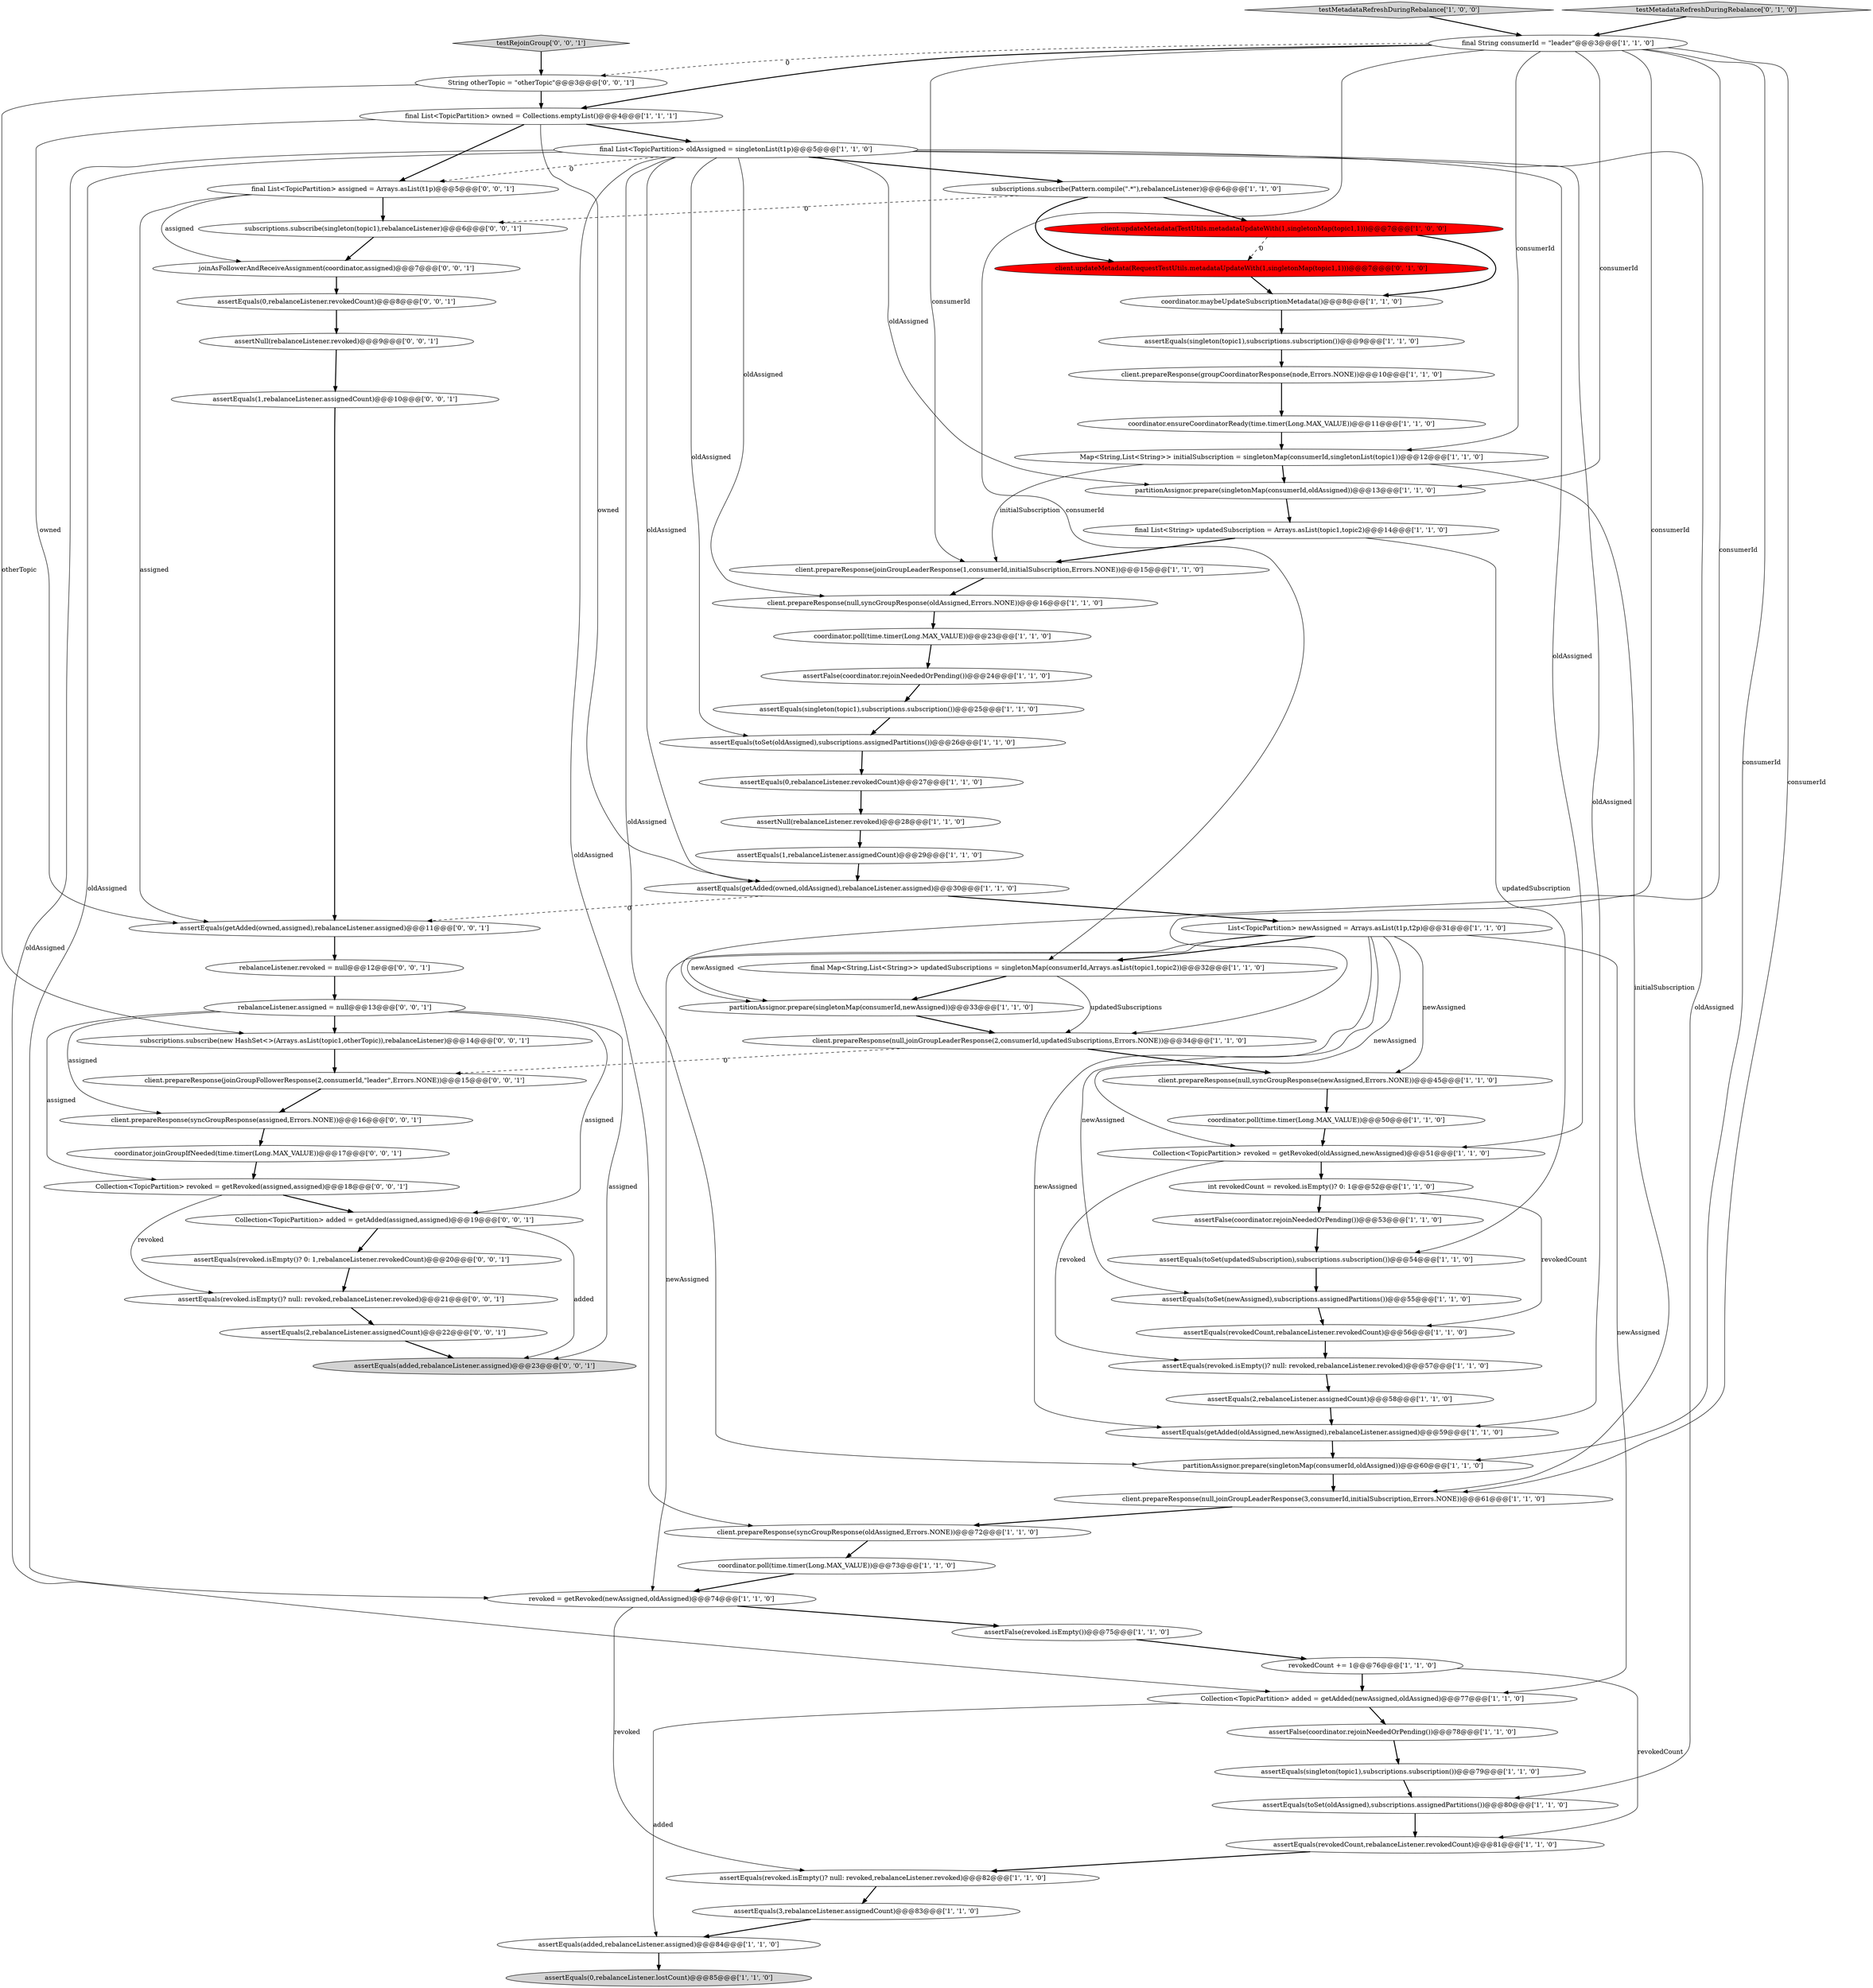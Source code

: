 digraph {
19 [style = filled, label = "assertEquals(revokedCount,rebalanceListener.revokedCount)@@@81@@@['1', '1', '0']", fillcolor = white, shape = ellipse image = "AAA0AAABBB1BBB"];
20 [style = filled, label = "coordinator.ensureCoordinatorReady(time.timer(Long.MAX_VALUE))@@@11@@@['1', '1', '0']", fillcolor = white, shape = ellipse image = "AAA0AAABBB1BBB"];
31 [style = filled, label = "assertEquals(added,rebalanceListener.assigned)@@@84@@@['1', '1', '0']", fillcolor = white, shape = ellipse image = "AAA0AAABBB1BBB"];
46 [style = filled, label = "assertEquals(getAdded(owned,oldAssigned),rebalanceListener.assigned)@@@30@@@['1', '1', '0']", fillcolor = white, shape = ellipse image = "AAA0AAABBB1BBB"];
9 [style = filled, label = "Map<String,List<String>> initialSubscription = singletonMap(consumerId,singletonList(topic1))@@@12@@@['1', '1', '0']", fillcolor = white, shape = ellipse image = "AAA0AAABBB1BBB"];
21 [style = filled, label = "assertEquals(3,rebalanceListener.assignedCount)@@@83@@@['1', '1', '0']", fillcolor = white, shape = ellipse image = "AAA0AAABBB1BBB"];
38 [style = filled, label = "testMetadataRefreshDuringRebalance['1', '0', '0']", fillcolor = lightgray, shape = diamond image = "AAA0AAABBB1BBB"];
4 [style = filled, label = "assertEquals(singleton(topic1),subscriptions.subscription())@@@79@@@['1', '1', '0']", fillcolor = white, shape = ellipse image = "AAA0AAABBB1BBB"];
74 [style = filled, label = "Collection<TopicPartition> added = getAdded(assigned,assigned)@@@19@@@['0', '0', '1']", fillcolor = white, shape = ellipse image = "AAA0AAABBB3BBB"];
68 [style = filled, label = "testRejoinGroup['0', '0', '1']", fillcolor = lightgray, shape = diamond image = "AAA0AAABBB3BBB"];
71 [style = filled, label = "rebalanceListener.revoked = null@@@12@@@['0', '0', '1']", fillcolor = white, shape = ellipse image = "AAA0AAABBB3BBB"];
12 [style = filled, label = "assertEquals(toSet(newAssigned),subscriptions.assignedPartitions())@@@55@@@['1', '1', '0']", fillcolor = white, shape = ellipse image = "AAA0AAABBB1BBB"];
45 [style = filled, label = "Collection<TopicPartition> added = getAdded(newAssigned,oldAssigned)@@@77@@@['1', '1', '0']", fillcolor = white, shape = ellipse image = "AAA0AAABBB1BBB"];
35 [style = filled, label = "assertEquals(toSet(updatedSubscription),subscriptions.subscription())@@@54@@@['1', '1', '0']", fillcolor = white, shape = ellipse image = "AAA0AAABBB1BBB"];
40 [style = filled, label = "assertFalse(coordinator.rejoinNeededOrPending())@@@24@@@['1', '1', '0']", fillcolor = white, shape = ellipse image = "AAA0AAABBB1BBB"];
44 [style = filled, label = "assertEquals(revokedCount,rebalanceListener.revokedCount)@@@56@@@['1', '1', '0']", fillcolor = white, shape = ellipse image = "AAA0AAABBB1BBB"];
2 [style = filled, label = "client.prepareResponse(null,joinGroupLeaderResponse(2,consumerId,updatedSubscriptions,Errors.NONE))@@@34@@@['1', '1', '0']", fillcolor = white, shape = ellipse image = "AAA0AAABBB1BBB"];
15 [style = filled, label = "int revokedCount = revoked.isEmpty()? 0: 1@@@52@@@['1', '1', '0']", fillcolor = white, shape = ellipse image = "AAA0AAABBB1BBB"];
72 [style = filled, label = "Collection<TopicPartition> revoked = getRevoked(assigned,assigned)@@@18@@@['0', '0', '1']", fillcolor = white, shape = ellipse image = "AAA0AAABBB3BBB"];
11 [style = filled, label = "assertEquals(toSet(oldAssigned),subscriptions.assignedPartitions())@@@80@@@['1', '1', '0']", fillcolor = white, shape = ellipse image = "AAA0AAABBB1BBB"];
63 [style = filled, label = "joinAsFollowerAndReceiveAssignment(coordinator,assigned)@@@7@@@['0', '0', '1']", fillcolor = white, shape = ellipse image = "AAA0AAABBB3BBB"];
70 [style = filled, label = "assertEquals(revoked.isEmpty()? 0: 1,rebalanceListener.revokedCount)@@@20@@@['0', '0', '1']", fillcolor = white, shape = ellipse image = "AAA0AAABBB3BBB"];
39 [style = filled, label = "client.prepareResponse(null,syncGroupResponse(oldAssigned,Errors.NONE))@@@16@@@['1', '1', '0']", fillcolor = white, shape = ellipse image = "AAA0AAABBB1BBB"];
53 [style = filled, label = "coordinator.poll(time.timer(Long.MAX_VALUE))@@@73@@@['1', '1', '0']", fillcolor = white, shape = ellipse image = "AAA0AAABBB1BBB"];
6 [style = filled, label = "coordinator.maybeUpdateSubscriptionMetadata()@@@8@@@['1', '1', '0']", fillcolor = white, shape = ellipse image = "AAA0AAABBB1BBB"];
57 [style = filled, label = "assertEquals(0,rebalanceListener.revokedCount)@@@8@@@['0', '0', '1']", fillcolor = white, shape = ellipse image = "AAA0AAABBB3BBB"];
66 [style = filled, label = "final List<TopicPartition> assigned = Arrays.asList(t1p)@@@5@@@['0', '0', '1']", fillcolor = white, shape = ellipse image = "AAA0AAABBB3BBB"];
34 [style = filled, label = "assertEquals(0,rebalanceListener.revokedCount)@@@27@@@['1', '1', '0']", fillcolor = white, shape = ellipse image = "AAA0AAABBB1BBB"];
13 [style = filled, label = "assertFalse(coordinator.rejoinNeededOrPending())@@@78@@@['1', '1', '0']", fillcolor = white, shape = ellipse image = "AAA0AAABBB1BBB"];
26 [style = filled, label = "assertFalse(revoked.isEmpty())@@@75@@@['1', '1', '0']", fillcolor = white, shape = ellipse image = "AAA0AAABBB1BBB"];
33 [style = filled, label = "assertEquals(0,rebalanceListener.lostCount)@@@85@@@['1', '1', '0']", fillcolor = lightgray, shape = ellipse image = "AAA0AAABBB1BBB"];
55 [style = filled, label = "client.updateMetadata(RequestTestUtils.metadataUpdateWith(1,singletonMap(topic1,1)))@@@7@@@['0', '1', '0']", fillcolor = red, shape = ellipse image = "AAA1AAABBB2BBB"];
58 [style = filled, label = "client.prepareResponse(joinGroupFollowerResponse(2,consumerId,\"leader\",Errors.NONE))@@@15@@@['0', '0', '1']", fillcolor = white, shape = ellipse image = "AAA0AAABBB3BBB"];
41 [style = filled, label = "assertEquals(revoked.isEmpty()? null: revoked,rebalanceListener.revoked)@@@57@@@['1', '1', '0']", fillcolor = white, shape = ellipse image = "AAA0AAABBB1BBB"];
51 [style = filled, label = "assertEquals(singleton(topic1),subscriptions.subscription())@@@25@@@['1', '1', '0']", fillcolor = white, shape = ellipse image = "AAA0AAABBB1BBB"];
75 [style = filled, label = "rebalanceListener.assigned = null@@@13@@@['0', '0', '1']", fillcolor = white, shape = ellipse image = "AAA0AAABBB3BBB"];
54 [style = filled, label = "testMetadataRefreshDuringRebalance['0', '1', '0']", fillcolor = lightgray, shape = diamond image = "AAA0AAABBB2BBB"];
17 [style = filled, label = "partitionAssignor.prepare(singletonMap(consumerId,oldAssigned))@@@13@@@['1', '1', '0']", fillcolor = white, shape = ellipse image = "AAA0AAABBB1BBB"];
18 [style = filled, label = "client.prepareResponse(joinGroupLeaderResponse(1,consumerId,initialSubscription,Errors.NONE))@@@15@@@['1', '1', '0']", fillcolor = white, shape = ellipse image = "AAA0AAABBB1BBB"];
65 [style = filled, label = "client.prepareResponse(syncGroupResponse(assigned,Errors.NONE))@@@16@@@['0', '0', '1']", fillcolor = white, shape = ellipse image = "AAA0AAABBB3BBB"];
56 [style = filled, label = "assertEquals(2,rebalanceListener.assignedCount)@@@22@@@['0', '0', '1']", fillcolor = white, shape = ellipse image = "AAA0AAABBB3BBB"];
5 [style = filled, label = "assertNull(rebalanceListener.revoked)@@@28@@@['1', '1', '0']", fillcolor = white, shape = ellipse image = "AAA0AAABBB1BBB"];
23 [style = filled, label = "Collection<TopicPartition> revoked = getRevoked(oldAssigned,newAssigned)@@@51@@@['1', '1', '0']", fillcolor = white, shape = ellipse image = "AAA0AAABBB1BBB"];
67 [style = filled, label = "assertEquals(getAdded(owned,assigned),rebalanceListener.assigned)@@@11@@@['0', '0', '1']", fillcolor = white, shape = ellipse image = "AAA0AAABBB3BBB"];
48 [style = filled, label = "client.updateMetadata(TestUtils.metadataUpdateWith(1,singletonMap(topic1,1)))@@@7@@@['1', '0', '0']", fillcolor = red, shape = ellipse image = "AAA1AAABBB1BBB"];
50 [style = filled, label = "assertEquals(1,rebalanceListener.assignedCount)@@@29@@@['1', '1', '0']", fillcolor = white, shape = ellipse image = "AAA0AAABBB1BBB"];
76 [style = filled, label = "assertEquals(revoked.isEmpty()? null: revoked,rebalanceListener.revoked)@@@21@@@['0', '0', '1']", fillcolor = white, shape = ellipse image = "AAA0AAABBB3BBB"];
59 [style = filled, label = "assertEquals(added,rebalanceListener.assigned)@@@23@@@['0', '0', '1']", fillcolor = lightgray, shape = ellipse image = "AAA0AAABBB3BBB"];
7 [style = filled, label = "assertEquals(singleton(topic1),subscriptions.subscription())@@@9@@@['1', '1', '0']", fillcolor = white, shape = ellipse image = "AAA0AAABBB1BBB"];
73 [style = filled, label = "assertEquals(1,rebalanceListener.assignedCount)@@@10@@@['0', '0', '1']", fillcolor = white, shape = ellipse image = "AAA0AAABBB3BBB"];
36 [style = filled, label = "client.prepareResponse(syncGroupResponse(oldAssigned,Errors.NONE))@@@72@@@['1', '1', '0']", fillcolor = white, shape = ellipse image = "AAA0AAABBB1BBB"];
16 [style = filled, label = "List<TopicPartition> newAssigned = Arrays.asList(t1p,t2p)@@@31@@@['1', '1', '0']", fillcolor = white, shape = ellipse image = "AAA0AAABBB1BBB"];
52 [style = filled, label = "revoked = getRevoked(newAssigned,oldAssigned)@@@74@@@['1', '1', '0']", fillcolor = white, shape = ellipse image = "AAA0AAABBB1BBB"];
29 [style = filled, label = "client.prepareResponse(groupCoordinatorResponse(node,Errors.NONE))@@@10@@@['1', '1', '0']", fillcolor = white, shape = ellipse image = "AAA0AAABBB1BBB"];
60 [style = filled, label = "assertNull(rebalanceListener.revoked)@@@9@@@['0', '0', '1']", fillcolor = white, shape = ellipse image = "AAA0AAABBB3BBB"];
62 [style = filled, label = "subscriptions.subscribe(new HashSet<>(Arrays.asList(topic1,otherTopic)),rebalanceListener)@@@14@@@['0', '0', '1']", fillcolor = white, shape = ellipse image = "AAA0AAABBB3BBB"];
37 [style = filled, label = "assertEquals(2,rebalanceListener.assignedCount)@@@58@@@['1', '1', '0']", fillcolor = white, shape = ellipse image = "AAA0AAABBB1BBB"];
24 [style = filled, label = "assertFalse(coordinator.rejoinNeededOrPending())@@@53@@@['1', '1', '0']", fillcolor = white, shape = ellipse image = "AAA0AAABBB1BBB"];
30 [style = filled, label = "partitionAssignor.prepare(singletonMap(consumerId,oldAssigned))@@@60@@@['1', '1', '0']", fillcolor = white, shape = ellipse image = "AAA0AAABBB1BBB"];
0 [style = filled, label = "partitionAssignor.prepare(singletonMap(consumerId,newAssigned))@@@33@@@['1', '1', '0']", fillcolor = white, shape = ellipse image = "AAA0AAABBB1BBB"];
10 [style = filled, label = "final Map<String,List<String>> updatedSubscriptions = singletonMap(consumerId,Arrays.asList(topic1,topic2))@@@32@@@['1', '1', '0']", fillcolor = white, shape = ellipse image = "AAA0AAABBB1BBB"];
22 [style = filled, label = "revokedCount += 1@@@76@@@['1', '1', '0']", fillcolor = white, shape = ellipse image = "AAA0AAABBB1BBB"];
8 [style = filled, label = "final List<String> updatedSubscription = Arrays.asList(topic1,topic2)@@@14@@@['1', '1', '0']", fillcolor = white, shape = ellipse image = "AAA0AAABBB1BBB"];
43 [style = filled, label = "final List<TopicPartition> owned = Collections.emptyList()@@@4@@@['1', '1', '1']", fillcolor = white, shape = ellipse image = "AAA0AAABBB1BBB"];
64 [style = filled, label = "String otherTopic = \"otherTopic\"@@@3@@@['0', '0', '1']", fillcolor = white, shape = ellipse image = "AAA0AAABBB3BBB"];
27 [style = filled, label = "client.prepareResponse(null,syncGroupResponse(newAssigned,Errors.NONE))@@@45@@@['1', '1', '0']", fillcolor = white, shape = ellipse image = "AAA0AAABBB1BBB"];
25 [style = filled, label = "coordinator.poll(time.timer(Long.MAX_VALUE))@@@23@@@['1', '1', '0']", fillcolor = white, shape = ellipse image = "AAA0AAABBB1BBB"];
28 [style = filled, label = "final List<TopicPartition> oldAssigned = singletonList(t1p)@@@5@@@['1', '1', '0']", fillcolor = white, shape = ellipse image = "AAA0AAABBB1BBB"];
42 [style = filled, label = "assertEquals(toSet(oldAssigned),subscriptions.assignedPartitions())@@@26@@@['1', '1', '0']", fillcolor = white, shape = ellipse image = "AAA0AAABBB1BBB"];
49 [style = filled, label = "client.prepareResponse(null,joinGroupLeaderResponse(3,consumerId,initialSubscription,Errors.NONE))@@@61@@@['1', '1', '0']", fillcolor = white, shape = ellipse image = "AAA0AAABBB1BBB"];
61 [style = filled, label = "coordinator.joinGroupIfNeeded(time.timer(Long.MAX_VALUE))@@@17@@@['0', '0', '1']", fillcolor = white, shape = ellipse image = "AAA0AAABBB3BBB"];
1 [style = filled, label = "assertEquals(revoked.isEmpty()? null: revoked,rebalanceListener.revoked)@@@82@@@['1', '1', '0']", fillcolor = white, shape = ellipse image = "AAA0AAABBB1BBB"];
32 [style = filled, label = "final String consumerId = \"leader\"@@@3@@@['1', '1', '0']", fillcolor = white, shape = ellipse image = "AAA0AAABBB1BBB"];
69 [style = filled, label = "subscriptions.subscribe(singleton(topic1),rebalanceListener)@@@6@@@['0', '0', '1']", fillcolor = white, shape = ellipse image = "AAA0AAABBB3BBB"];
14 [style = filled, label = "coordinator.poll(time.timer(Long.MAX_VALUE))@@@50@@@['1', '1', '0']", fillcolor = white, shape = ellipse image = "AAA0AAABBB1BBB"];
3 [style = filled, label = "subscriptions.subscribe(Pattern.compile(\".*\"),rebalanceListener)@@@6@@@['1', '1', '0']", fillcolor = white, shape = ellipse image = "AAA0AAABBB1BBB"];
47 [style = filled, label = "assertEquals(getAdded(oldAssigned,newAssigned),rebalanceListener.assigned)@@@59@@@['1', '1', '0']", fillcolor = white, shape = ellipse image = "AAA0AAABBB1BBB"];
12->44 [style = bold, label=""];
16->47 [style = solid, label="newAssigned"];
20->9 [style = bold, label=""];
28->66 [style = dashed, label="0"];
36->53 [style = bold, label=""];
9->49 [style = solid, label="initialSubscription"];
67->71 [style = bold, label=""];
30->49 [style = bold, label=""];
43->67 [style = solid, label="owned"];
26->22 [style = bold, label=""];
19->1 [style = bold, label=""];
21->31 [style = bold, label=""];
28->36 [style = solid, label="oldAssigned"];
1->21 [style = bold, label=""];
16->0 [style = solid, label="newAssigned"];
32->64 [style = dashed, label="0"];
74->70 [style = bold, label=""];
28->3 [style = bold, label=""];
75->59 [style = solid, label="assigned"];
64->43 [style = bold, label=""];
35->12 [style = bold, label=""];
49->36 [style = bold, label=""];
25->40 [style = bold, label=""];
7->29 [style = bold, label=""];
3->69 [style = dashed, label="0"];
73->67 [style = bold, label=""];
16->12 [style = solid, label="newAssigned"];
8->18 [style = bold, label=""];
40->51 [style = bold, label=""];
53->52 [style = bold, label=""];
41->37 [style = bold, label=""];
66->67 [style = solid, label="assigned"];
57->60 [style = bold, label=""];
9->17 [style = bold, label=""];
75->62 [style = bold, label=""];
71->75 [style = bold, label=""];
75->65 [style = solid, label="assigned"];
28->17 [style = solid, label="oldAssigned"];
38->32 [style = bold, label=""];
66->69 [style = bold, label=""];
29->20 [style = bold, label=""];
23->41 [style = solid, label="revoked"];
16->52 [style = solid, label="newAssigned"];
43->66 [style = bold, label=""];
75->74 [style = solid, label="assigned"];
31->33 [style = bold, label=""];
10->0 [style = bold, label=""];
44->41 [style = bold, label=""];
9->18 [style = solid, label="initialSubscription"];
2->27 [style = bold, label=""];
32->30 [style = solid, label="consumerId"];
65->61 [style = bold, label=""];
39->25 [style = bold, label=""];
51->42 [style = bold, label=""];
32->18 [style = solid, label="consumerId"];
6->7 [style = bold, label=""];
61->72 [style = bold, label=""];
37->47 [style = bold, label=""];
28->39 [style = solid, label="oldAssigned"];
52->26 [style = bold, label=""];
17->8 [style = bold, label=""];
32->2 [style = solid, label="consumerId"];
46->16 [style = bold, label=""];
22->45 [style = bold, label=""];
27->14 [style = bold, label=""];
22->19 [style = solid, label="revokedCount"];
2->58 [style = dashed, label="0"];
76->56 [style = bold, label=""];
16->23 [style = solid, label="newAssigned"];
23->15 [style = bold, label=""];
63->57 [style = bold, label=""];
32->0 [style = solid, label="consumerId"];
70->76 [style = bold, label=""];
28->52 [style = solid, label="oldAssigned"];
48->6 [style = bold, label=""];
3->55 [style = bold, label=""];
52->1 [style = solid, label="revoked"];
75->72 [style = solid, label="assigned"];
28->23 [style = solid, label="oldAssigned"];
32->49 [style = solid, label="consumerId"];
14->23 [style = bold, label=""];
18->39 [style = bold, label=""];
15->44 [style = solid, label="revokedCount"];
55->6 [style = bold, label=""];
32->17 [style = solid, label="consumerId"];
43->46 [style = solid, label="owned"];
46->67 [style = dashed, label="0"];
56->59 [style = bold, label=""];
16->45 [style = solid, label="newAssigned"];
58->65 [style = bold, label=""];
28->47 [style = solid, label="oldAssigned"];
68->64 [style = bold, label=""];
42->34 [style = bold, label=""];
72->74 [style = bold, label=""];
28->11 [style = solid, label="oldAssigned"];
8->35 [style = solid, label="updatedSubscription"];
48->55 [style = dashed, label="0"];
16->10 [style = bold, label=""];
24->35 [style = bold, label=""];
34->5 [style = bold, label=""];
50->46 [style = bold, label=""];
64->62 [style = solid, label="otherTopic"];
0->2 [style = bold, label=""];
62->58 [style = bold, label=""];
66->63 [style = solid, label="assigned"];
45->13 [style = bold, label=""];
10->2 [style = solid, label="updatedSubscriptions"];
32->43 [style = bold, label=""];
11->19 [style = bold, label=""];
28->45 [style = solid, label="oldAssigned"];
43->28 [style = bold, label=""];
47->30 [style = bold, label=""];
28->30 [style = solid, label="oldAssigned"];
3->48 [style = bold, label=""];
74->59 [style = solid, label="added"];
60->73 [style = bold, label=""];
15->24 [style = bold, label=""];
32->10 [style = solid, label="consumerId"];
28->46 [style = solid, label="oldAssigned"];
54->32 [style = bold, label=""];
32->9 [style = solid, label="consumerId"];
28->42 [style = solid, label="oldAssigned"];
5->50 [style = bold, label=""];
4->11 [style = bold, label=""];
72->76 [style = solid, label="revoked"];
45->31 [style = solid, label="added"];
69->63 [style = bold, label=""];
16->27 [style = solid, label="newAssigned"];
13->4 [style = bold, label=""];
}
